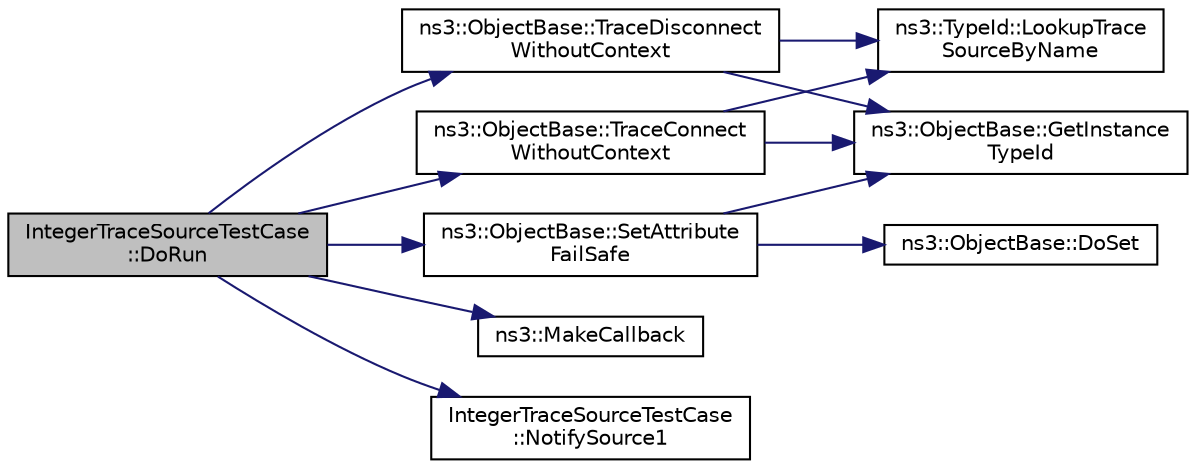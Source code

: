 digraph "IntegerTraceSourceTestCase::DoRun"
{
  edge [fontname="Helvetica",fontsize="10",labelfontname="Helvetica",labelfontsize="10"];
  node [fontname="Helvetica",fontsize="10",shape=record];
  rankdir="LR";
  Node1 [label="IntegerTraceSourceTestCase\l::DoRun",height=0.2,width=0.4,color="black", fillcolor="grey75", style="filled", fontcolor="black"];
  Node1 -> Node2 [color="midnightblue",fontsize="10",style="solid"];
  Node2 [label="ns3::ObjectBase::SetAttribute\lFailSafe",height=0.2,width=0.4,color="black", fillcolor="white", style="filled",URL="$d2/dac/classns3_1_1ObjectBase.html#aa7d333004e970f925a4ed5df275541b5"];
  Node2 -> Node3 [color="midnightblue",fontsize="10",style="solid"];
  Node3 [label="ns3::ObjectBase::GetInstance\lTypeId",height=0.2,width=0.4,color="black", fillcolor="white", style="filled",URL="$d2/dac/classns3_1_1ObjectBase.html#abe5b43a6f5b99a92a4c3122db31f06fb"];
  Node2 -> Node4 [color="midnightblue",fontsize="10",style="solid"];
  Node4 [label="ns3::ObjectBase::DoSet",height=0.2,width=0.4,color="black", fillcolor="white", style="filled",URL="$d2/dac/classns3_1_1ObjectBase.html#afe5f2f7b2fabc99aa33f9bb434e3b695"];
  Node1 -> Node5 [color="midnightblue",fontsize="10",style="solid"];
  Node5 [label="ns3::ObjectBase::TraceConnect\lWithoutContext",height=0.2,width=0.4,color="black", fillcolor="white", style="filled",URL="$d2/dac/classns3_1_1ObjectBase.html#a1be45f6fd561e75dcac9dfa81b2b81e4"];
  Node5 -> Node3 [color="midnightblue",fontsize="10",style="solid"];
  Node5 -> Node6 [color="midnightblue",fontsize="10",style="solid"];
  Node6 [label="ns3::TypeId::LookupTrace\lSourceByName",height=0.2,width=0.4,color="black", fillcolor="white", style="filled",URL="$d6/d11/classns3_1_1TypeId.html#a9b846d40a381142dc29f4dcd9b905c7f"];
  Node1 -> Node7 [color="midnightblue",fontsize="10",style="solid"];
  Node7 [label="ns3::MakeCallback",height=0.2,width=0.4,color="black", fillcolor="white", style="filled",URL="$dd/de0/group__makecallbackmemptr.html#ga9376283685aa99d204048d6a4b7610a4"];
  Node1 -> Node8 [color="midnightblue",fontsize="10",style="solid"];
  Node8 [label="IntegerTraceSourceTestCase\l::NotifySource1",height=0.2,width=0.4,color="black", fillcolor="white", style="filled",URL="$d0/d0d/classIntegerTraceSourceTestCase.html#af8fe2912cc7dd753132471139207a62b"];
  Node1 -> Node9 [color="midnightblue",fontsize="10",style="solid"];
  Node9 [label="ns3::ObjectBase::TraceDisconnect\lWithoutContext",height=0.2,width=0.4,color="black", fillcolor="white", style="filled",URL="$d2/dac/classns3_1_1ObjectBase.html#a460d74131ef97d9d7ba79c6d70b2f304"];
  Node9 -> Node3 [color="midnightblue",fontsize="10",style="solid"];
  Node9 -> Node6 [color="midnightblue",fontsize="10",style="solid"];
}

